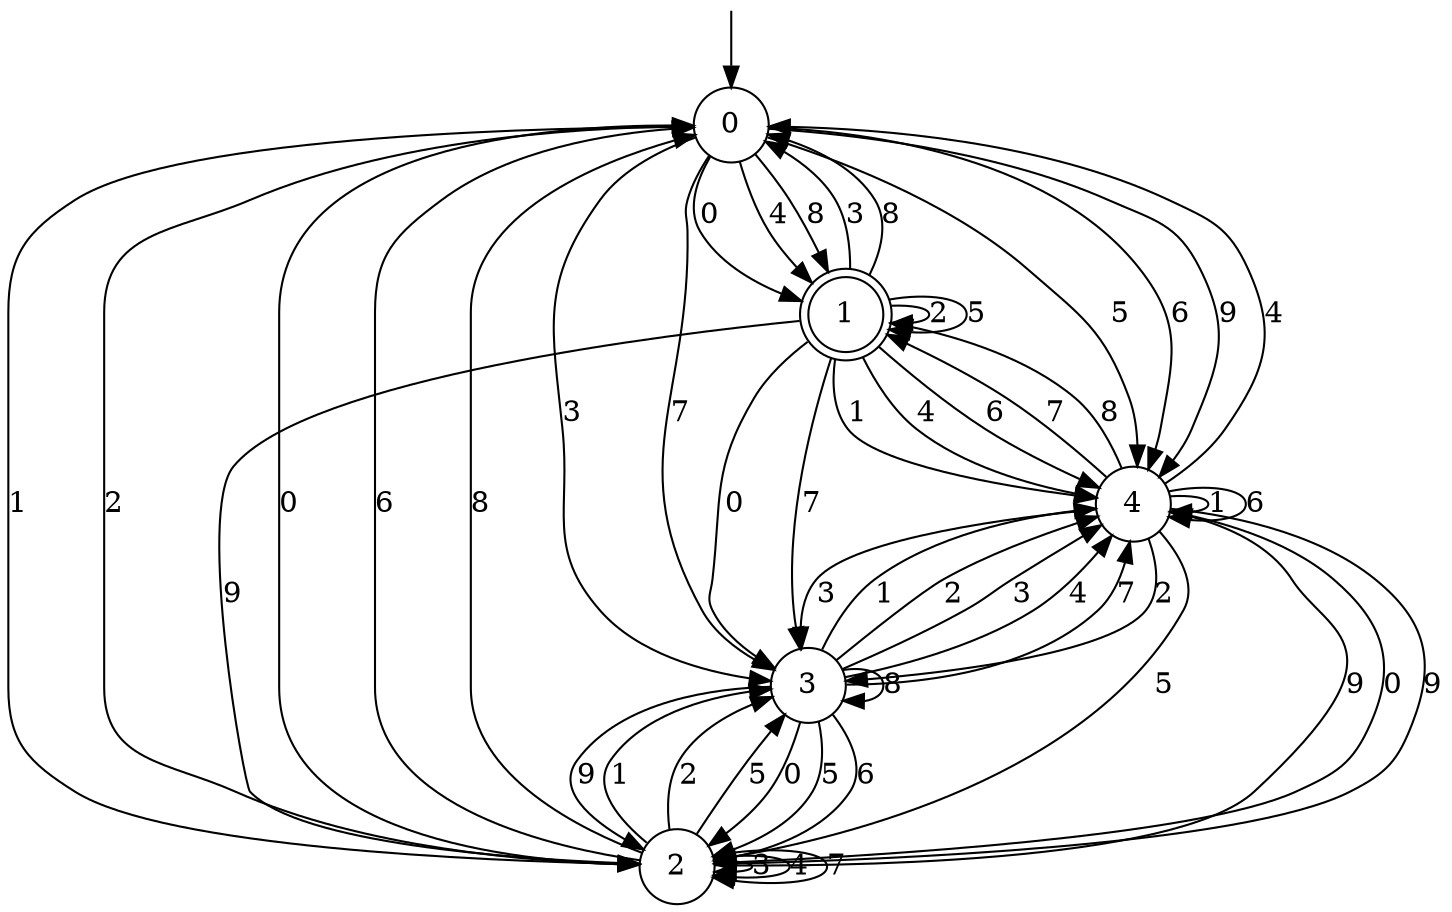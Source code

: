 digraph g {

	s0 [shape="circle" label="0"];
	s1 [shape="doublecircle" label="1"];
	s2 [shape="circle" label="2"];
	s3 [shape="circle" label="3"];
	s4 [shape="circle" label="4"];
	s0 -> s1 [label="0"];
	s0 -> s2 [label="1"];
	s0 -> s2 [label="2"];
	s0 -> s3 [label="3"];
	s0 -> s1 [label="4"];
	s0 -> s4 [label="5"];
	s0 -> s4 [label="6"];
	s0 -> s3 [label="7"];
	s0 -> s1 [label="8"];
	s0 -> s4 [label="9"];
	s1 -> s3 [label="0"];
	s1 -> s4 [label="1"];
	s1 -> s1 [label="2"];
	s1 -> s0 [label="3"];
	s1 -> s4 [label="4"];
	s1 -> s1 [label="5"];
	s1 -> s4 [label="6"];
	s1 -> s3 [label="7"];
	s1 -> s0 [label="8"];
	s1 -> s2 [label="9"];
	s2 -> s0 [label="0"];
	s2 -> s3 [label="1"];
	s2 -> s3 [label="2"];
	s2 -> s2 [label="3"];
	s2 -> s2 [label="4"];
	s2 -> s3 [label="5"];
	s2 -> s0 [label="6"];
	s2 -> s2 [label="7"];
	s2 -> s0 [label="8"];
	s2 -> s4 [label="9"];
	s3 -> s2 [label="0"];
	s3 -> s4 [label="1"];
	s3 -> s4 [label="2"];
	s3 -> s4 [label="3"];
	s3 -> s4 [label="4"];
	s3 -> s2 [label="5"];
	s3 -> s2 [label="6"];
	s3 -> s4 [label="7"];
	s3 -> s3 [label="8"];
	s3 -> s2 [label="9"];
	s4 -> s2 [label="0"];
	s4 -> s4 [label="1"];
	s4 -> s3 [label="2"];
	s4 -> s3 [label="3"];
	s4 -> s0 [label="4"];
	s4 -> s2 [label="5"];
	s4 -> s4 [label="6"];
	s4 -> s1 [label="7"];
	s4 -> s1 [label="8"];
	s4 -> s2 [label="9"];

__start0 [label="" shape="none" width="0" height="0"];
__start0 -> s0;

}
